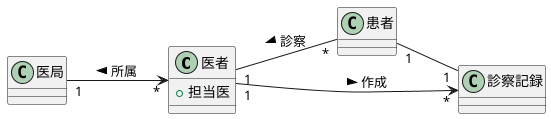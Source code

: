 @startuml
left to right direction
class 医者{
    +担当医
}

class 患者{
}

class 医局{
}

class 診察記録{
}


医局 "1"--> "*" 医者 :所属 <
医者 "1"-- "*" 患者 :診察 <
医者 "1"--> "*" 診察記録 :作成 >
患者 "1" -- "1" 診察記録
@enduml